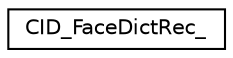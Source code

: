 digraph "Graphical Class Hierarchy"
{
 // LATEX_PDF_SIZE
  edge [fontname="Helvetica",fontsize="10",labelfontname="Helvetica",labelfontsize="10"];
  node [fontname="Helvetica",fontsize="10",shape=record];
  rankdir="LR";
  Node0 [label="CID_FaceDictRec_",height=0.2,width=0.4,color="black", fillcolor="white", style="filled",URL="$d8/dc6/structCID__FaceDictRec__.html",tooltip=" "];
}
